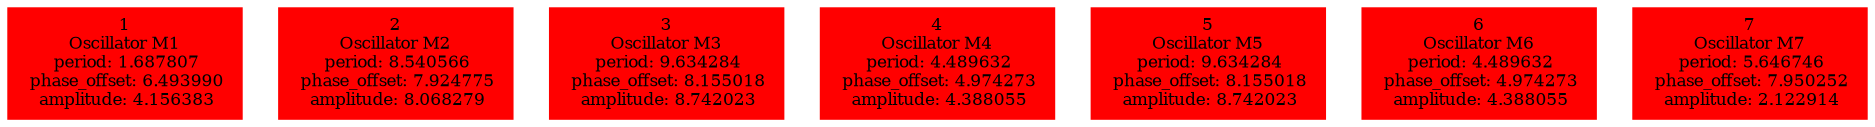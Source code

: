  digraph g{ forcelabels=true;
1 [label=<1<BR />Oscillator M1<BR /> period: 1.687807<BR /> phase_offset: 6.493990<BR /> amplitude: 4.156383>, shape=box,color=red,style=filled,fontsize=8];2 [label=<2<BR />Oscillator M2<BR /> period: 8.540566<BR /> phase_offset: 7.924775<BR /> amplitude: 8.068279>, shape=box,color=red,style=filled,fontsize=8];3 [label=<3<BR />Oscillator M3<BR /> period: 9.634284<BR /> phase_offset: 8.155018<BR /> amplitude: 8.742023>, shape=box,color=red,style=filled,fontsize=8];4 [label=<4<BR />Oscillator M4<BR /> period: 4.489632<BR /> phase_offset: 4.974273<BR /> amplitude: 4.388055>, shape=box,color=red,style=filled,fontsize=8];5 [label=<5<BR />Oscillator M5<BR /> period: 9.634284<BR /> phase_offset: 8.155018<BR /> amplitude: 8.742023>, shape=box,color=red,style=filled,fontsize=8];6 [label=<6<BR />Oscillator M6<BR /> period: 4.489632<BR /> phase_offset: 4.974273<BR /> amplitude: 4.388055>, shape=box,color=red,style=filled,fontsize=8];7 [label=<7<BR />Oscillator M7<BR /> period: 5.646746<BR /> phase_offset: 7.950252<BR /> amplitude: 2.122914>, shape=box,color=red,style=filled,fontsize=8]; }
